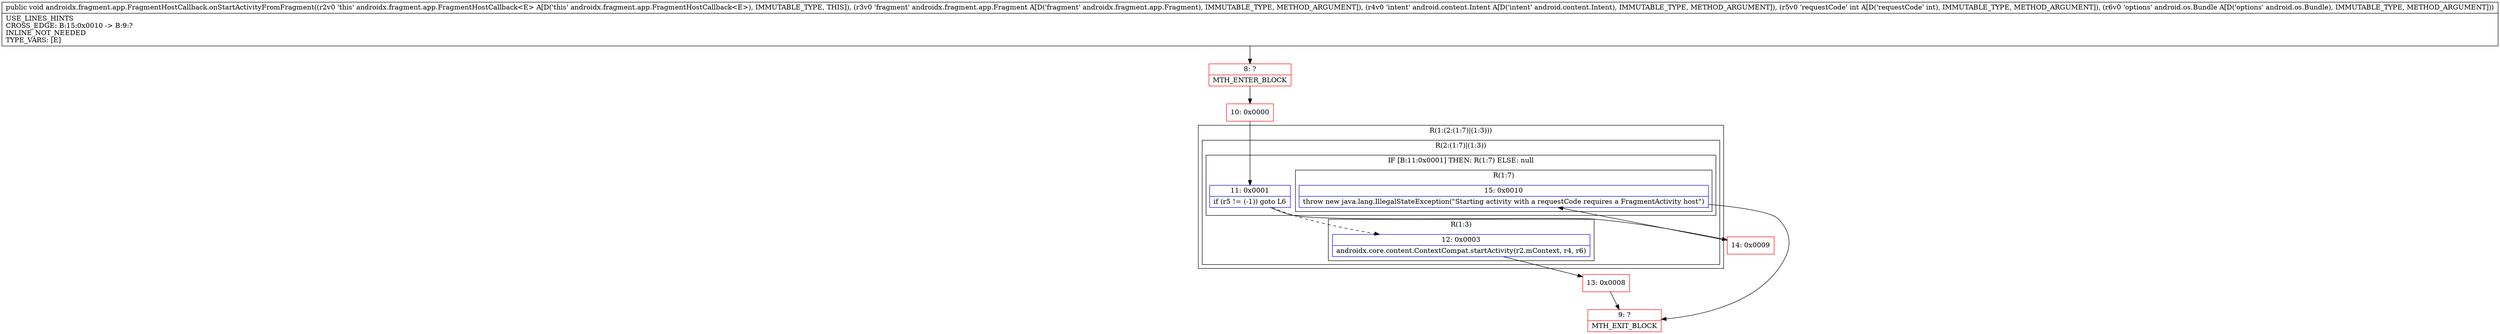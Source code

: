 digraph "CFG forandroidx.fragment.app.FragmentHostCallback.onStartActivityFromFragment(Landroidx\/fragment\/app\/Fragment;Landroid\/content\/Intent;ILandroid\/os\/Bundle;)V" {
subgraph cluster_Region_2146276433 {
label = "R(1:(2:(1:7)|(1:3)))";
node [shape=record,color=blue];
subgraph cluster_Region_2010693820 {
label = "R(2:(1:7)|(1:3))";
node [shape=record,color=blue];
subgraph cluster_IfRegion_1338991218 {
label = "IF [B:11:0x0001] THEN: R(1:7) ELSE: null";
node [shape=record,color=blue];
Node_11 [shape=record,label="{11\:\ 0x0001|if (r5 != (\-1)) goto L6\l}"];
subgraph cluster_Region_1160902212 {
label = "R(1:7)";
node [shape=record,color=blue];
Node_15 [shape=record,label="{15\:\ 0x0010|throw new java.lang.IllegalStateException(\"Starting activity with a requestCode requires a FragmentActivity host\")\l}"];
}
}
subgraph cluster_Region_1458417071 {
label = "R(1:3)";
node [shape=record,color=blue];
Node_12 [shape=record,label="{12\:\ 0x0003|androidx.core.content.ContextCompat.startActivity(r2.mContext, r4, r6)\l}"];
}
}
}
Node_8 [shape=record,color=red,label="{8\:\ ?|MTH_ENTER_BLOCK\l}"];
Node_10 [shape=record,color=red,label="{10\:\ 0x0000}"];
Node_13 [shape=record,color=red,label="{13\:\ 0x0008}"];
Node_9 [shape=record,color=red,label="{9\:\ ?|MTH_EXIT_BLOCK\l}"];
Node_14 [shape=record,color=red,label="{14\:\ 0x0009}"];
MethodNode[shape=record,label="{public void androidx.fragment.app.FragmentHostCallback.onStartActivityFromFragment((r2v0 'this' androidx.fragment.app.FragmentHostCallback\<E\> A[D('this' androidx.fragment.app.FragmentHostCallback\<E\>), IMMUTABLE_TYPE, THIS]), (r3v0 'fragment' androidx.fragment.app.Fragment A[D('fragment' androidx.fragment.app.Fragment), IMMUTABLE_TYPE, METHOD_ARGUMENT]), (r4v0 'intent' android.content.Intent A[D('intent' android.content.Intent), IMMUTABLE_TYPE, METHOD_ARGUMENT]), (r5v0 'requestCode' int A[D('requestCode' int), IMMUTABLE_TYPE, METHOD_ARGUMENT]), (r6v0 'options' android.os.Bundle A[D('options' android.os.Bundle), IMMUTABLE_TYPE, METHOD_ARGUMENT]))  | USE_LINES_HINTS\lCROSS_EDGE: B:15:0x0010 \-\> B:9:?\lINLINE_NOT_NEEDED\lTYPE_VARS: [E]\l}"];
MethodNode -> Node_8;Node_11 -> Node_12[style=dashed];
Node_11 -> Node_14;
Node_15 -> Node_9;
Node_12 -> Node_13;
Node_8 -> Node_10;
Node_10 -> Node_11;
Node_13 -> Node_9;
Node_14 -> Node_15;
}

